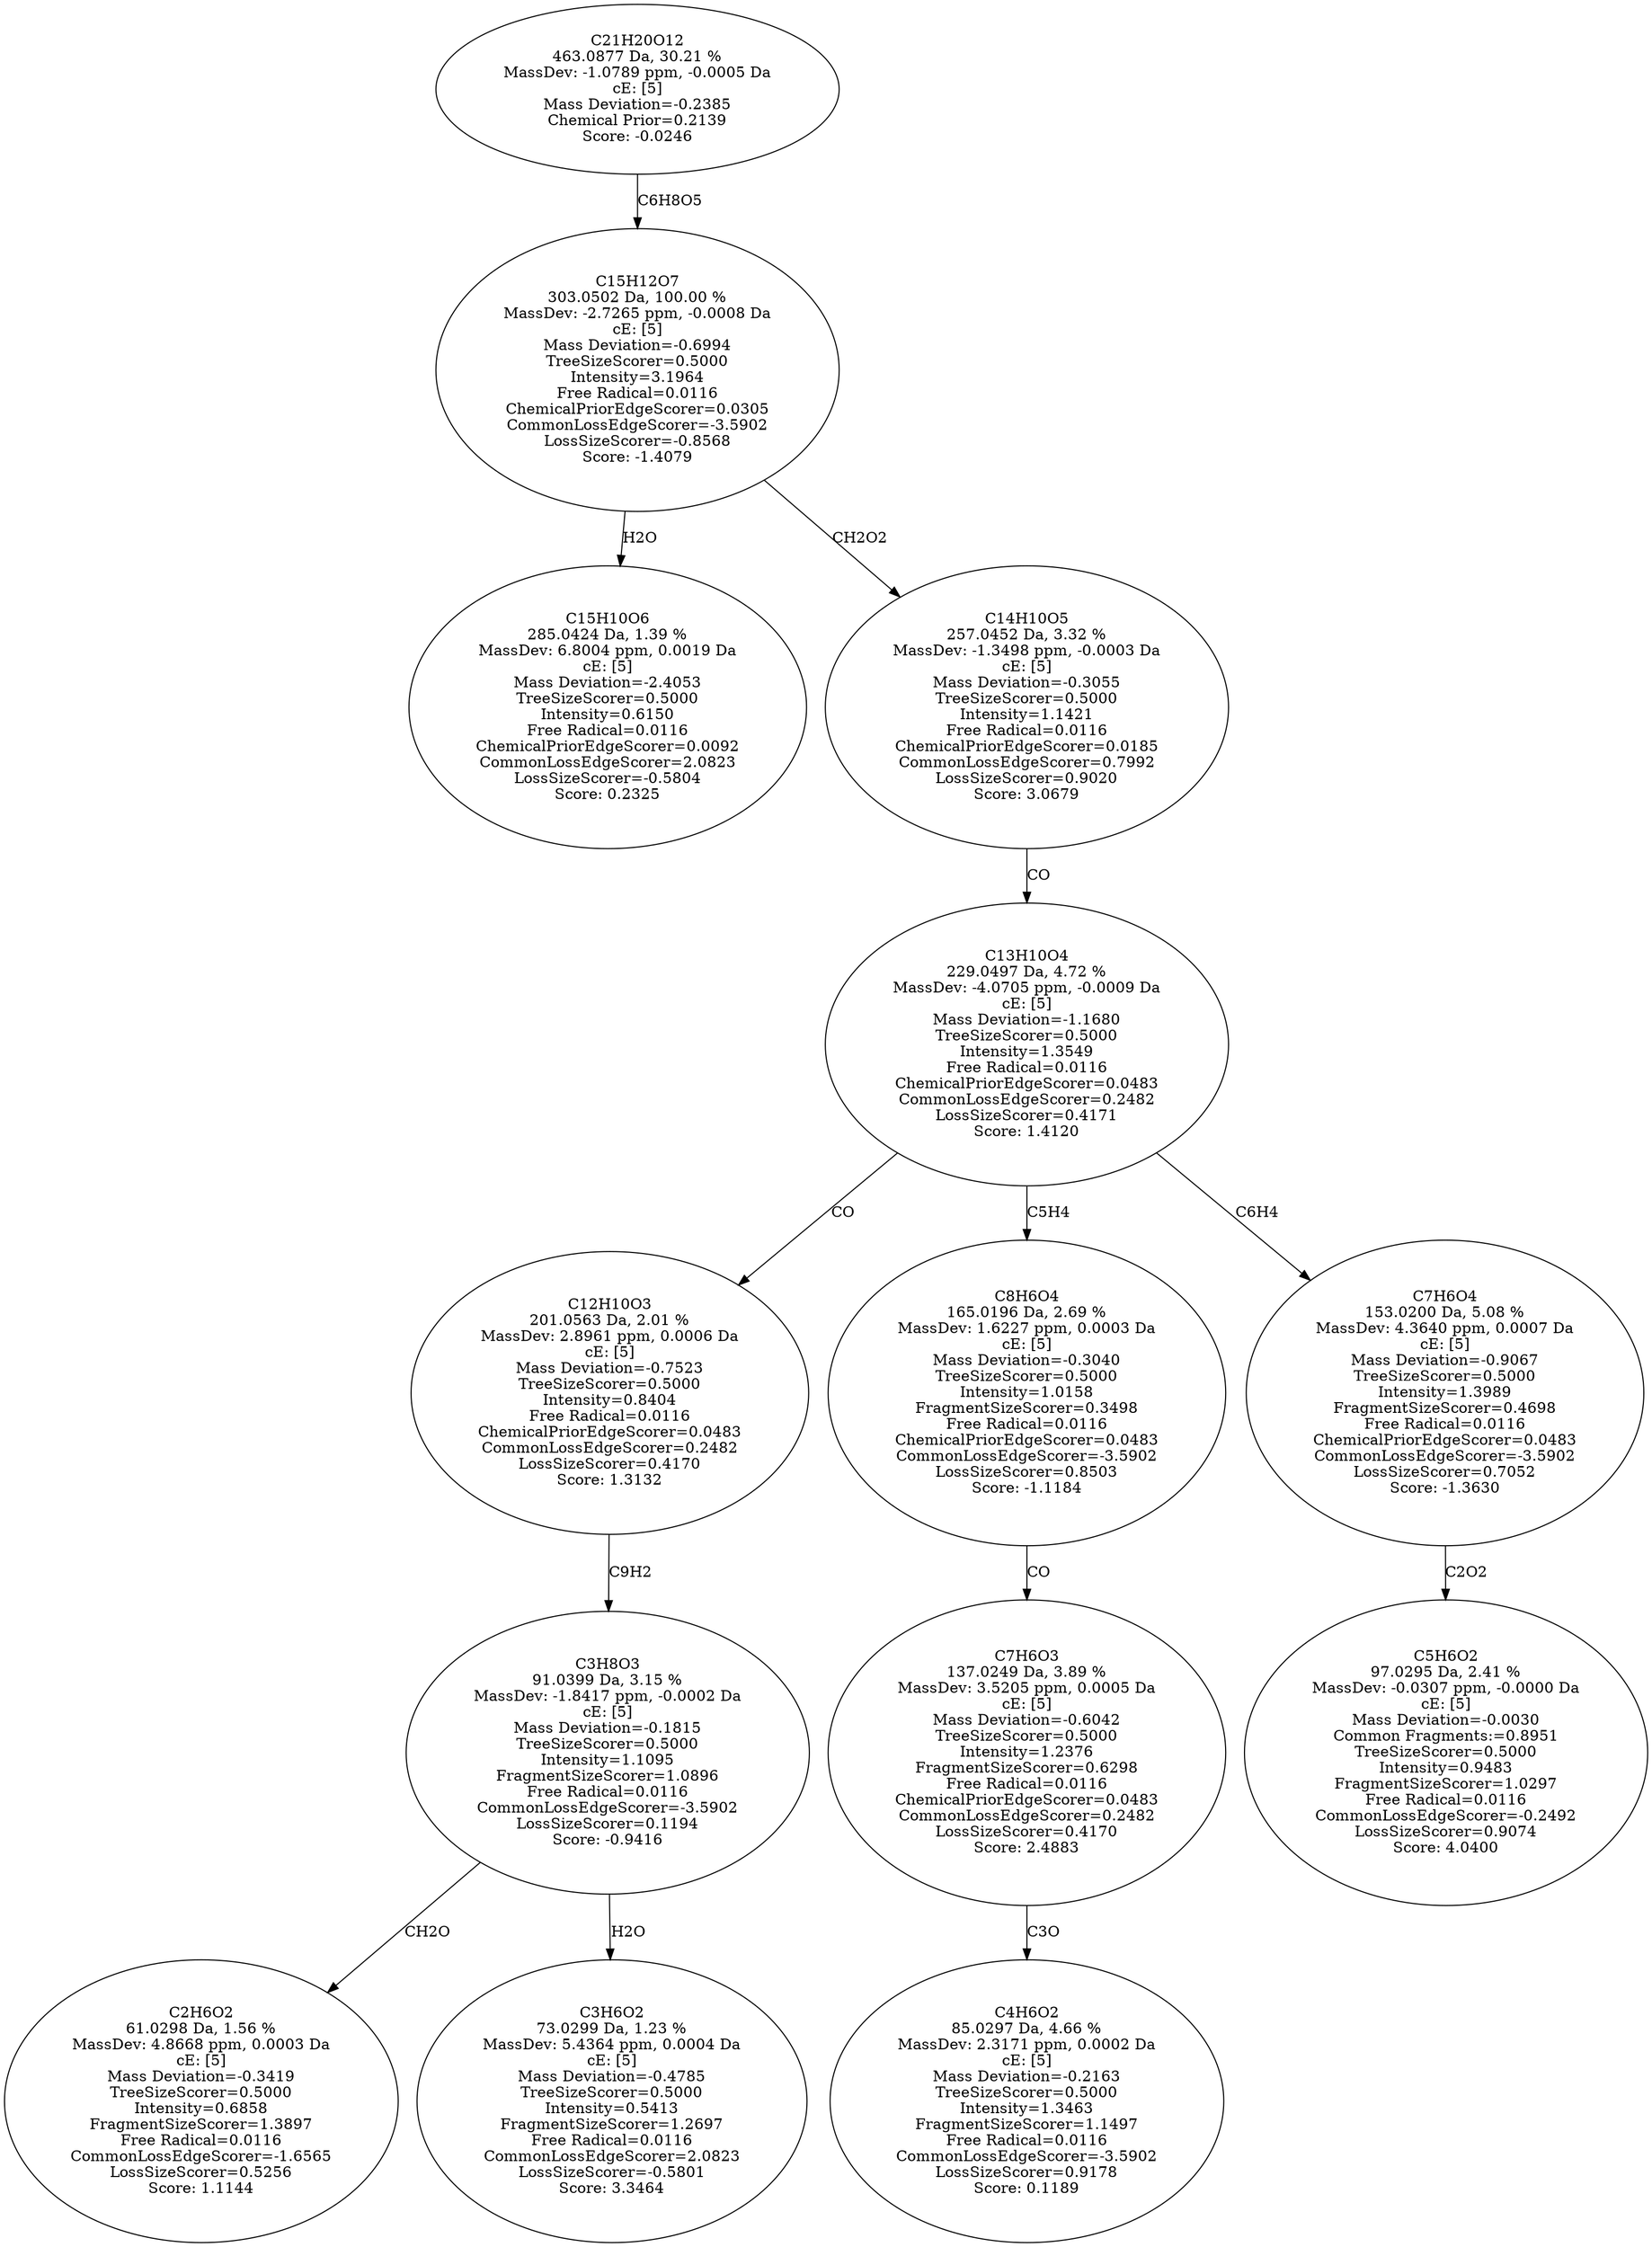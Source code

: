 strict digraph {
v1 [label="C15H10O6\n285.0424 Da, 1.39 %\nMassDev: 6.8004 ppm, 0.0019 Da\ncE: [5]\nMass Deviation=-2.4053\nTreeSizeScorer=0.5000\nIntensity=0.6150\nFree Radical=0.0116\nChemicalPriorEdgeScorer=0.0092\nCommonLossEdgeScorer=2.0823\nLossSizeScorer=-0.5804\nScore: 0.2325"];
v2 [label="C2H6O2\n61.0298 Da, 1.56 %\nMassDev: 4.8668 ppm, 0.0003 Da\ncE: [5]\nMass Deviation=-0.3419\nTreeSizeScorer=0.5000\nIntensity=0.6858\nFragmentSizeScorer=1.3897\nFree Radical=0.0116\nCommonLossEdgeScorer=-1.6565\nLossSizeScorer=0.5256\nScore: 1.1144"];
v3 [label="C3H6O2\n73.0299 Da, 1.23 %\nMassDev: 5.4364 ppm, 0.0004 Da\ncE: [5]\nMass Deviation=-0.4785\nTreeSizeScorer=0.5000\nIntensity=0.5413\nFragmentSizeScorer=1.2697\nFree Radical=0.0116\nCommonLossEdgeScorer=2.0823\nLossSizeScorer=-0.5801\nScore: 3.3464"];
v4 [label="C3H8O3\n91.0399 Da, 3.15 %\nMassDev: -1.8417 ppm, -0.0002 Da\ncE: [5]\nMass Deviation=-0.1815\nTreeSizeScorer=0.5000\nIntensity=1.1095\nFragmentSizeScorer=1.0896\nFree Radical=0.0116\nCommonLossEdgeScorer=-3.5902\nLossSizeScorer=0.1194\nScore: -0.9416"];
v5 [label="C12H10O3\n201.0563 Da, 2.01 %\nMassDev: 2.8961 ppm, 0.0006 Da\ncE: [5]\nMass Deviation=-0.7523\nTreeSizeScorer=0.5000\nIntensity=0.8404\nFree Radical=0.0116\nChemicalPriorEdgeScorer=0.0483\nCommonLossEdgeScorer=0.2482\nLossSizeScorer=0.4170\nScore: 1.3132"];
v6 [label="C4H6O2\n85.0297 Da, 4.66 %\nMassDev: 2.3171 ppm, 0.0002 Da\ncE: [5]\nMass Deviation=-0.2163\nTreeSizeScorer=0.5000\nIntensity=1.3463\nFragmentSizeScorer=1.1497\nFree Radical=0.0116\nCommonLossEdgeScorer=-3.5902\nLossSizeScorer=0.9178\nScore: 0.1189"];
v7 [label="C7H6O3\n137.0249 Da, 3.89 %\nMassDev: 3.5205 ppm, 0.0005 Da\ncE: [5]\nMass Deviation=-0.6042\nTreeSizeScorer=0.5000\nIntensity=1.2376\nFragmentSizeScorer=0.6298\nFree Radical=0.0116\nChemicalPriorEdgeScorer=0.0483\nCommonLossEdgeScorer=0.2482\nLossSizeScorer=0.4170\nScore: 2.4883"];
v8 [label="C8H6O4\n165.0196 Da, 2.69 %\nMassDev: 1.6227 ppm, 0.0003 Da\ncE: [5]\nMass Deviation=-0.3040\nTreeSizeScorer=0.5000\nIntensity=1.0158\nFragmentSizeScorer=0.3498\nFree Radical=0.0116\nChemicalPriorEdgeScorer=0.0483\nCommonLossEdgeScorer=-3.5902\nLossSizeScorer=0.8503\nScore: -1.1184"];
v9 [label="C5H6O2\n97.0295 Da, 2.41 %\nMassDev: -0.0307 ppm, -0.0000 Da\ncE: [5]\nMass Deviation=-0.0030\nCommon Fragments:=0.8951\nTreeSizeScorer=0.5000\nIntensity=0.9483\nFragmentSizeScorer=1.0297\nFree Radical=0.0116\nCommonLossEdgeScorer=-0.2492\nLossSizeScorer=0.9074\nScore: 4.0400"];
v10 [label="C7H6O4\n153.0200 Da, 5.08 %\nMassDev: 4.3640 ppm, 0.0007 Da\ncE: [5]\nMass Deviation=-0.9067\nTreeSizeScorer=0.5000\nIntensity=1.3989\nFragmentSizeScorer=0.4698\nFree Radical=0.0116\nChemicalPriorEdgeScorer=0.0483\nCommonLossEdgeScorer=-3.5902\nLossSizeScorer=0.7052\nScore: -1.3630"];
v11 [label="C13H10O4\n229.0497 Da, 4.72 %\nMassDev: -4.0705 ppm, -0.0009 Da\ncE: [5]\nMass Deviation=-1.1680\nTreeSizeScorer=0.5000\nIntensity=1.3549\nFree Radical=0.0116\nChemicalPriorEdgeScorer=0.0483\nCommonLossEdgeScorer=0.2482\nLossSizeScorer=0.4171\nScore: 1.4120"];
v12 [label="C14H10O5\n257.0452 Da, 3.32 %\nMassDev: -1.3498 ppm, -0.0003 Da\ncE: [5]\nMass Deviation=-0.3055\nTreeSizeScorer=0.5000\nIntensity=1.1421\nFree Radical=0.0116\nChemicalPriorEdgeScorer=0.0185\nCommonLossEdgeScorer=0.7992\nLossSizeScorer=0.9020\nScore: 3.0679"];
v13 [label="C15H12O7\n303.0502 Da, 100.00 %\nMassDev: -2.7265 ppm, -0.0008 Da\ncE: [5]\nMass Deviation=-0.6994\nTreeSizeScorer=0.5000\nIntensity=3.1964\nFree Radical=0.0116\nChemicalPriorEdgeScorer=0.0305\nCommonLossEdgeScorer=-3.5902\nLossSizeScorer=-0.8568\nScore: -1.4079"];
v14 [label="C21H20O12\n463.0877 Da, 30.21 %\nMassDev: -1.0789 ppm, -0.0005 Da\ncE: [5]\nMass Deviation=-0.2385\nChemical Prior=0.2139\nScore: -0.0246"];
v13 -> v1 [label="H2O"];
v4 -> v2 [label="CH2O"];
v4 -> v3 [label="H2O"];
v5 -> v4 [label="C9H2"];
v11 -> v5 [label="CO"];
v7 -> v6 [label="C3O"];
v8 -> v7 [label="CO"];
v11 -> v8 [label="C5H4"];
v10 -> v9 [label="C2O2"];
v11 -> v10 [label="C6H4"];
v12 -> v11 [label="CO"];
v13 -> v12 [label="CH2O2"];
v14 -> v13 [label="C6H8O5"];
}
